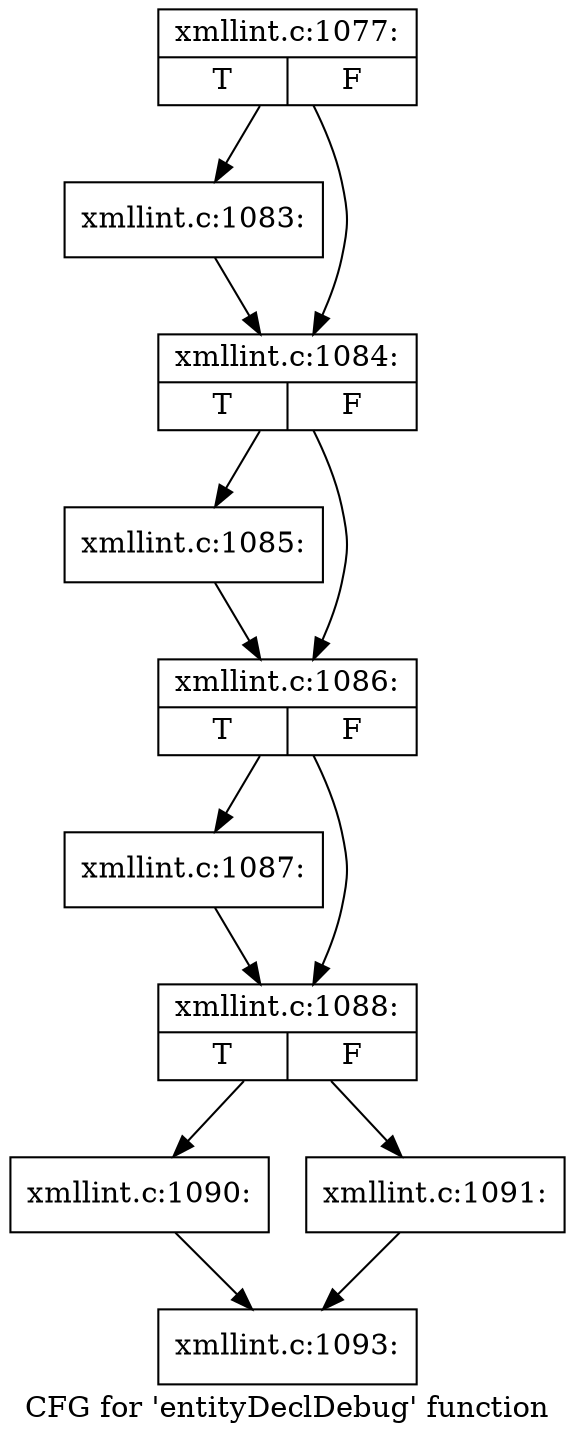 digraph "CFG for 'entityDeclDebug' function" {
	label="CFG for 'entityDeclDebug' function";

	Node0x4fbc700 [shape=record,label="{xmllint.c:1077:|{<s0>T|<s1>F}}"];
	Node0x4fbc700 -> Node0x4fbf650;
	Node0x4fbc700 -> Node0x4fbf6a0;
	Node0x4fbf650 [shape=record,label="{xmllint.c:1083:}"];
	Node0x4fbf650 -> Node0x4fbf6a0;
	Node0x4fbf6a0 [shape=record,label="{xmllint.c:1084:|{<s0>T|<s1>F}}"];
	Node0x4fbf6a0 -> Node0x4fbfb90;
	Node0x4fbf6a0 -> Node0x4fbfbe0;
	Node0x4fbfb90 [shape=record,label="{xmllint.c:1085:}"];
	Node0x4fbfb90 -> Node0x4fbfbe0;
	Node0x4fbfbe0 [shape=record,label="{xmllint.c:1086:|{<s0>T|<s1>F}}"];
	Node0x4fbfbe0 -> Node0x4fc00d0;
	Node0x4fbfbe0 -> Node0x4fc0120;
	Node0x4fc00d0 [shape=record,label="{xmllint.c:1087:}"];
	Node0x4fc00d0 -> Node0x4fc0120;
	Node0x4fc0120 [shape=record,label="{xmllint.c:1088:|{<s0>T|<s1>F}}"];
	Node0x4fc0120 -> Node0x4fc0900;
	Node0x4fc0120 -> Node0x4fc0950;
	Node0x4fc0900 [shape=record,label="{xmllint.c:1090:}"];
	Node0x4fc0900 -> Node0x4fbdda0;
	Node0x4fc0950 [shape=record,label="{xmllint.c:1091:}"];
	Node0x4fc0950 -> Node0x4fbdda0;
	Node0x4fbdda0 [shape=record,label="{xmllint.c:1093:}"];
}
